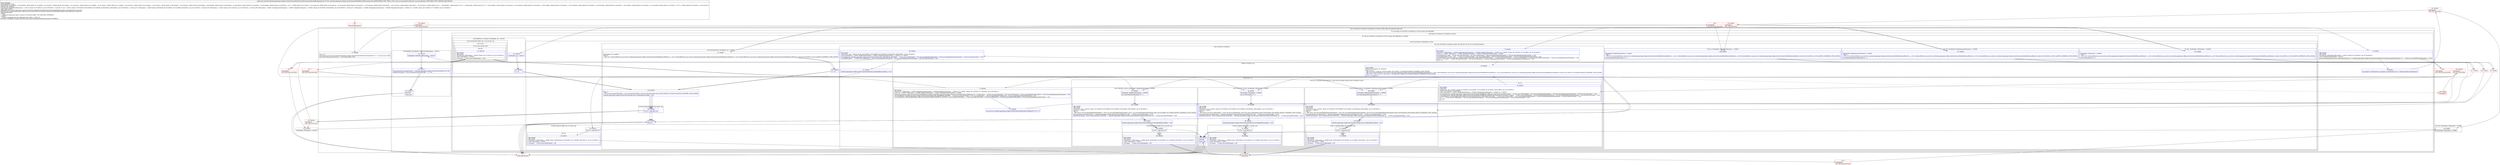 digraph "CFG forandroidx.appcompat.widget.ActivityChooserModel.PersistHistoryAsyncTask.doInBackground([Ljava\/lang\/Object;)Ljava\/lang\/Void;" {
subgraph cluster_Region_1619134520 {
label = "R(2:1|(3:3|4|(3:(4:7|(3:9|10|(1:12))|34|35)|(1:37)|20))) | DECL_VAR: java.lang.Throwable null\l";
node [shape=record,color=blue];
Node_72 [shape=record,label="{72\:\ 0x0000|int r4 = 0\ljava.util.List java.util.List\<androidx.appcompat.widget.ActivityChooserModel.HistoricalRecord\> r5 = (java.util.List) r18[0]\ljava.lang.String java.lang.String r7 = (java.lang.String) r18[1]\l}"];
subgraph cluster_TryCatchRegion_564233463 {
label = "Try: R(3:3|4|(3:(4:7|(3:9|10|(1:12))|34|35)|(1:37)|20)) catches: R(3:58|59|60)";
node [shape=record,color=blue];
subgraph cluster_Region_440408645 {
label = "R(3:3|4|(3:(4:7|(3:9|10|(1:12))|34|35)|(1:37)|20))";
node [shape=record,color=blue];
Node_73 [shape=record,label="{73\:\ 0x0014|TRY_ENTER\lTRY_LEAVE\lTryCatch #0 \{FileNotFoundException \-\> 0x0110, blocks: (B:73:0x0014), top: B:128:0x0014 \}\lCatch: FileNotFoundException \-\> 0x0110\l|java.io.FileOutputStream java.io.FileOutputStream r10 = androidx.appcompat.widget.ActivityChooserModel.this.mContext.openFileOutput(r7, 0)     \/\/ Catch: java.io.FileNotFoundException \-\> L110\l}"];
Node_74 [shape=record,label="{74\:\ 0x001c|org.xmlpull.v1.XmlSerializer org.xmlpull.v1.XmlSerializer r10 = android.util.Xml.newSerializer()\l}"];
subgraph cluster_TryCatchRegion_8668098 {
label = "Try: R(3:(4:7|(3:9|10|(1:12))|34|35)|(1:37)|20) catches: R(5:39|40|41|(1:(1:45))|43)";
node [shape=record,color=blue];
subgraph cluster_Region_82536388 {
label = "R(3:(4:7|(3:9|10|(1:12))|34|35)|(1:37)|20)";
node [shape=record,color=blue];
subgraph cluster_TryCatchRegion_965771694 {
label = "Try: R(4:7|(3:9|10|(1:12))|34|35) catches: R(1:48), R(1:50), R(1:52), R(5:54|55|41|(0)|43)";
node [shape=record,color=blue];
subgraph cluster_Region_1794317547 {
label = "R(4:7|(3:9|10|(1:12))|34|35)";
node [shape=record,color=blue];
Node_75 [shape=record,label="{75\:\ 0x0022|TRY_ENTER\lTryCatch #7 \{IOException \-\> 0x008d, IllegalArgumentException \-\> 0x00d9, IllegalStateException \-\> 0x00b3, all \-\> 0x0087, blocks: (B:75:0x0022, B:77:0x0038), top: B:130:0x0022 \}\lCatch: all \-\> 0x0087, IOException \-\> 0x008d, IllegalStateException \-\> 0x00b3, IllegalArgumentException \-\> 0x00d9\l|r10.setOutput(r10, null)     \/\/ Catch: java.lang.Throwable \-\> L87 java.io.IOException \-\> L8d java.lang.IllegalStateException \-\> Lb3 java.lang.IllegalArgumentException \-\> Ld9\lr10.startDocument(\"UTF\-8\", true)     \/\/ Catch: java.lang.Throwable \-\> L87 java.io.IOException \-\> L8d java.lang.IllegalStateException \-\> Lb3 java.lang.IllegalArgumentException \-\> Ld9\lr10.startTag(null, androidx.appcompat.widget.ActivityChooserModel.TAG_HISTORICAL_RECORDS)     \/\/ Catch: java.lang.Throwable \-\> L87 java.io.IOException \-\> L8d java.lang.IllegalStateException \-\> Lb3 java.lang.IllegalArgumentException \-\> Ld9\lint int r11 = r5.size()     \/\/ Catch: java.lang.Throwable \-\> L87 java.io.IOException \-\> L8d java.lang.IllegalStateException \-\> Lb3 java.lang.IllegalArgumentException \-\> Ld9\lint r12 = 0\l}"];
subgraph cluster_LoopRegion_1563710298 {
label = "LOOP:0: (3:9|10|(1:12))";
node [shape=record,color=blue];
Node_76 [shape=record,label="{76\:\ 0x0036|LOOP_START\lLOOP:0: B:76:0x0036\-\>B:79:0x0050\lPHI: r4 r5 r12 \l  PHI: (r4v5 int) = (r4v0 int), (r4v9 int) binds: [B:75:0x0022, B:79:0x0050] A[DONT_GENERATE, DONT_INLINE]\l  PHI: (r5v6 'historicalRecords' java.util.List\<androidx.appcompat.widget.ActivityChooserModel$HistoricalRecord\>) = (r5v1 'historicalRecords' java.util.List\<androidx.appcompat.widget.ActivityChooserModel$HistoricalRecord\>), (r5v9 'historicalRecords' java.util.List\<androidx.appcompat.widget.ActivityChooserModel$HistoricalRecord\>) binds: [B:75:0x0022, B:79:0x0050] A[DONT_GENERATE, DONT_INLINE]\l  PHI: (r12v2 'i' int) = (r12v1 'i' int), (r12v3 'i' int) binds: [B:75:0x0022, B:79:0x0050] A[DONT_GENERATE, DONT_INLINE]\l|if (r12 \< r11) goto L9\l}"];
subgraph cluster_Region_1461830293 {
label = "R(3:9|10|(1:12))";
node [shape=record,color=blue];
Node_77 [shape=record,label="{77\:\ 0x0038|TRY_LEAVE\lTryCatch #7 \{IOException \-\> 0x008d, IllegalArgumentException \-\> 0x00d9, IllegalStateException \-\> 0x00b3, all \-\> 0x0087, blocks: (B:75:0x0022, B:77:0x0038), top: B:130:0x0022 \}\lCatch: all \-\> 0x0087, IOException \-\> 0x008d, IllegalStateException \-\> 0x00b3, IllegalArgumentException \-\> 0x00d9\l|androidx.appcompat.widget.ActivityChooserModel$HistoricalRecord androidx.appcompat.widget.ActivityChooserModel.HistoricalRecord r13 = r5.remove(r4)     \/\/ Catch: java.lang.Throwable \-\> L87 java.io.IOException \-\> L8d java.lang.IllegalStateException \-\> Lb3 java.lang.IllegalArgumentException \-\> Ld9\lr10.startTag(null, androidx.appcompat.widget.ActivityChooserModel.TAG_HISTORICAL_RECORD)     \/\/ Catch: java.lang.Throwable \-\> L87 java.io.IOException \-\> L8d java.lang.IllegalStateException \-\> Lb3 java.lang.IllegalArgumentException \-\> Ld9\lr10.attribute(null, androidx.appcompat.widget.ActivityChooserModel.ATTRIBUTE_ACTIVITY, r13.activity.flattenToString())     \/\/ Catch: java.lang.Throwable \-\> L87 java.io.IOException \-\> L8d java.lang.IllegalStateException \-\> Lb3 java.lang.IllegalArgumentException \-\> Ld9\l}"];
Node_78 [shape=record,label="{78\:\ 0x004e|java.util.List\<androidx.appcompat.widget.ActivityChooserModel.HistoricalRecord\> r16 = r5\l}"];
subgraph cluster_TryCatchRegion_347810903 {
label = "Try: R(1:12) catches: R(5:13|14|15|(1:17)|20), R(5:22|23|24|(1:26)|20), R(5:27|28|29|(1:31)|20)";
node [shape=record,color=blue];
subgraph cluster_Region_478858575 {
label = "R(1:12)";
node [shape=record,color=blue];
Node_79 [shape=record,label="{79\:\ 0x0050|TRY_ENTER\lLOOP_END\lTryCatch #1 \{all \-\> 0x0102, blocks: (B:79:0x0050, B:95:0x0090, B:102:0x00b6, B:109:0x00dc, B:80:0x006e), top: B:130:0x0022 \}\lLOOP:0: B:76:0x0036\-\>B:79:0x0050\lCatch: IOException \-\> 0x0081, IllegalStateException \-\> 0x0083, IllegalArgumentException \-\> 0x0085, all \-\> 0x0102\l|r10.attribute(null, androidx.appcompat.widget.ActivityChooserModel.ATTRIBUTE_TIME, java.lang.String.valueOf(r13.time))     \/\/ Catch: java.io.IOException \-\> L81 java.lang.IllegalStateException \-\> L83 java.lang.IllegalArgumentException \-\> L85 java.lang.Throwable \-\> L102\lr10.attribute(null, androidx.appcompat.widget.ActivityChooserModel.ATTRIBUTE_WEIGHT, java.lang.String.valueOf(r13.weight))     \/\/ Catch: java.io.IOException \-\> L81 java.lang.IllegalStateException \-\> L83 java.lang.IllegalArgumentException \-\> L85 java.lang.Throwable \-\> L102\lr10.endTag(null, androidx.appcompat.widget.ActivityChooserModel.TAG_HISTORICAL_RECORD)     \/\/ Catch: java.io.IOException \-\> L81 java.lang.IllegalStateException \-\> L83 java.lang.IllegalArgumentException \-\> L85 java.lang.Throwable \-\> L102\lr12++     \/\/ Catch: java.io.IOException \-\> L81 java.lang.IllegalStateException \-\> L83 java.lang.IllegalArgumentException \-\> L85 java.lang.Throwable \-\> L102\lr5 = r16\lr4 = 0\l}"];
}
subgraph cluster_Region_1586713942 {
label = "R(5:13|14|15|(1:17)|20) | ExcHandler: IOException \-\> 0x0081\l";
node [shape=record,color=blue];
Node_85 [shape=record,label="{85\:\ 0x0081|ExcHandler: IOException \-\> 0x0081\l|java.io.IOException r0 = e\l}"];
Node_95 [shape=record,label="{95\:\ 0x0090|TRY_ENTER\lTRY_LEAVE\lTryCatch #1 \{all \-\> 0x0102, blocks: (B:79:0x0050, B:95:0x0090, B:102:0x00b6, B:109:0x00dc, B:80:0x006e), top: B:130:0x0022 \}\lCatch: all \-\> 0x0102\lPHI: r0 \l  PHI: (r0v14 'ioe' java.io.IOException) = (r0v6 'ioe' java.io.IOException), (r0v19 'ioe' java.io.IOException) binds: [B:94:0x008e, B:85:0x0081] A[DONT_GENERATE, DONT_INLINE]\l|java.lang.String java.lang.String r2 = androidx.appcompat.widget.ActivityChooserModel.LOG_TAG     \/\/ Catch: java.lang.Throwable \-\> L102\landroid.util.Log.e(r2, \"Error writing historical record file: \" + androidx.appcompat.widget.ActivityChooserModel.this.mHistoryFileName, r0)     \/\/ Catch: java.lang.Throwable \-\> L102\l}"];
Node_96 [shape=record,label="{96\:\ 0x00a9|androidx.appcompat.widget.ActivityChooserModel.this.mCanReadHistoricalData = true\l}"];
subgraph cluster_IfRegion_159783189 {
label = "IF [B:97:0x00ad] THEN: R(1:17) ELSE: null";
node [shape=record,color=blue];
Node_97 [shape=record,label="{97\:\ 0x00ad|if (r10 != null) goto L17\l}"];
subgraph cluster_Region_2069907594 {
label = "R(1:17)";
node [shape=record,color=blue];
Node_98 [shape=record,label="{98\:\ 0x00af|TRY_ENTER\lTRY_LEAVE\lTryCatch #7 \{IOException \-\> 0x00ff, blocks: (B:98:0x00af, B:105:0x00d5, B:112:0x00fb, B:83:0x007c), top: B:132:0x0022 \}\lCatch: IOException \-\> 0x00ff\l|r10.close()     \/\/ Catch: java.io.IOException \-\> Lff\l}"];
}
}
Node_116 [shape=record,label="{116\:\ 0x0101|RETURN\l|return null\l}"];
}
subgraph cluster_Region_1101860790 {
label = "R(5:22|23|24|(1:26)|20) | ExcHandler: IllegalArgumentException \-\> 0x0085\l";
node [shape=record,color=blue];
Node_89 [shape=record,label="{89\:\ 0x0085|ExcHandler: IllegalArgumentException \-\> 0x0085\l|java.lang.IllegalArgumentException r0 = e\l}"];
Node_109 [shape=record,label="{109\:\ 0x00dc|TRY_ENTER\lTRY_LEAVE\lTryCatch #1 \{all \-\> 0x0102, blocks: (B:79:0x0050, B:95:0x0090, B:102:0x00b6, B:109:0x00dc, B:80:0x006e), top: B:130:0x0022 \}\lCatch: all \-\> 0x0102\lPHI: r0 \l  PHI: (r0v12 'iae' java.lang.IllegalArgumentException) = (r0v5 'iae' java.lang.IllegalArgumentException), (r0v18 'iae' java.lang.IllegalArgumentException) binds: [B:108:0x00da, B:89:0x0085] A[DONT_GENERATE, DONT_INLINE]\l|java.lang.String java.lang.String r2 = androidx.appcompat.widget.ActivityChooserModel.LOG_TAG     \/\/ Catch: java.lang.Throwable \-\> L102\landroid.util.Log.e(r2, \"Error writing historical record file: \" + androidx.appcompat.widget.ActivityChooserModel.this.mHistoryFileName, r0)     \/\/ Catch: java.lang.Throwable \-\> L102\l}"];
Node_110 [shape=record,label="{110\:\ 0x00f5|androidx.appcompat.widget.ActivityChooserModel.this.mCanReadHistoricalData = true\l}"];
subgraph cluster_IfRegion_1642657681 {
label = "IF [B:111:0x00f9] THEN: R(1:26) ELSE: null";
node [shape=record,color=blue];
Node_111 [shape=record,label="{111\:\ 0x00f9|if (r10 != null) goto L26\l}"];
subgraph cluster_Region_1667732143 {
label = "R(1:26)";
node [shape=record,color=blue];
Node_112 [shape=record,label="{112\:\ 0x00fb|TRY_ENTER\lTRY_LEAVE\lTryCatch #7 \{IOException \-\> 0x00ff, blocks: (B:98:0x00af, B:105:0x00d5, B:112:0x00fb, B:83:0x007c), top: B:132:0x0022 \}\lCatch: IOException \-\> 0x00ff\l|r10.close()     \/\/ Catch: java.io.IOException \-\> Lff\l}"];
}
}
Node_116 [shape=record,label="{116\:\ 0x0101|RETURN\l|return null\l}"];
}
subgraph cluster_Region_947477961 {
label = "R(5:27|28|29|(1:31)|20) | ExcHandler: IllegalStateException \-\> 0x0083\l";
node [shape=record,color=blue];
Node_87 [shape=record,label="{87\:\ 0x0083|ExcHandler: IllegalStateException \-\> 0x0083\l|java.lang.IllegalStateException r0 = e\l}"];
Node_102 [shape=record,label="{102\:\ 0x00b6|TRY_ENTER\lTRY_LEAVE\lTryCatch #1 \{all \-\> 0x0102, blocks: (B:79:0x0050, B:95:0x0090, B:102:0x00b6, B:109:0x00dc, B:80:0x006e), top: B:130:0x0022 \}\lCatch: all \-\> 0x0102\lPHI: r0 \l  PHI: (r0v10 'ise' java.lang.IllegalStateException) = (r0v4 'ise' java.lang.IllegalStateException), (r0v17 'ise' java.lang.IllegalStateException) binds: [B:101:0x00b4, B:87:0x0083] A[DONT_GENERATE, DONT_INLINE]\l|java.lang.String java.lang.String r2 = androidx.appcompat.widget.ActivityChooserModel.LOG_TAG     \/\/ Catch: java.lang.Throwable \-\> L102\landroid.util.Log.e(r2, \"Error writing historical record file: \" + androidx.appcompat.widget.ActivityChooserModel.this.mHistoryFileName, r0)     \/\/ Catch: java.lang.Throwable \-\> L102\l}"];
Node_103 [shape=record,label="{103\:\ 0x00cf|androidx.appcompat.widget.ActivityChooserModel.this.mCanReadHistoricalData = true\l}"];
subgraph cluster_IfRegion_1511027047 {
label = "IF [B:104:0x00d3] THEN: R(1:31) ELSE: null";
node [shape=record,color=blue];
Node_104 [shape=record,label="{104\:\ 0x00d3|if (r10 != null) goto L31\l}"];
subgraph cluster_Region_600659639 {
label = "R(1:31)";
node [shape=record,color=blue];
Node_105 [shape=record,label="{105\:\ 0x00d5|TRY_ENTER\lTRY_LEAVE\lTryCatch #7 \{IOException \-\> 0x00ff, blocks: (B:98:0x00af, B:105:0x00d5, B:112:0x00fb, B:83:0x007c), top: B:132:0x0022 \}\lCatch: IOException \-\> 0x00ff\l|r10.close()     \/\/ Catch: java.io.IOException \-\> Lff\l}"];
}
}
Node_116 [shape=record,label="{116\:\ 0x0101|RETURN\l|return null\l}"];
}
}
}
}
Node_80 [shape=record,label="{80\:\ 0x006e|TRY_LEAVE\lTryCatch #1 \{all \-\> 0x0102, blocks: (B:79:0x0050, B:95:0x0090, B:102:0x00b6, B:109:0x00dc, B:80:0x006e), top: B:130:0x0022 \}\lCatch: IOException \-\> 0x0081, IllegalStateException \-\> 0x0083, IllegalArgumentException \-\> 0x0085, all \-\> 0x0102\l|r10.endTag(null, androidx.appcompat.widget.ActivityChooserModel.TAG_HISTORICAL_RECORDS)     \/\/ Catch: java.io.IOException \-\> L81 java.lang.IllegalStateException \-\> L83 java.lang.IllegalArgumentException \-\> L85 java.lang.Throwable \-\> L102\lr10.endDocument()     \/\/ Catch: java.io.IOException \-\> L81 java.lang.IllegalStateException \-\> L83 java.lang.IllegalArgumentException \-\> L85 java.lang.Throwable \-\> L102\l}"];
Node_81 [shape=record,label="{81\:\ 0x0076|androidx.appcompat.widget.ActivityChooserModel.this.mCanReadHistoricalData = true\l}"];
}
subgraph cluster_Region_914614097 {
label = "R(1:48) | ExcHandler: IOException \-\> 0x008d\l";
node [shape=record,color=blue];
Node_93 [shape=record,label="{93\:\ 0x008d|ExcHandler: IOException \-\> 0x008d\lPHI: r5 \l  PHI: (r5v5 'historicalRecords' java.util.List\<androidx.appcompat.widget.ActivityChooserModel$HistoricalRecord\>) = (r5v1 'historicalRecords' java.util.List\<androidx.appcompat.widget.ActivityChooserModel$HistoricalRecord\>), (r5v6 'historicalRecords' java.util.List\<androidx.appcompat.widget.ActivityChooserModel$HistoricalRecord\>) binds: [B:130:0x0022, B:138:?] A[DONT_GENERATE, DONT_INLINE]\l|java.io.IOException r0 = e\l}"];
}
subgraph cluster_Region_1762222850 {
label = "R(1:50) | ExcHandler: IllegalArgumentException \-\> 0x00d9\l";
node [shape=record,color=blue];
Node_107 [shape=record,label="{107\:\ 0x00d9|ExcHandler: IllegalArgumentException \-\> 0x00d9\lPHI: r5 \l  PHI: (r5v4 'historicalRecords' java.util.List\<androidx.appcompat.widget.ActivityChooserModel$HistoricalRecord\>) = (r5v1 'historicalRecords' java.util.List\<androidx.appcompat.widget.ActivityChooserModel$HistoricalRecord\>), (r5v6 'historicalRecords' java.util.List\<androidx.appcompat.widget.ActivityChooserModel$HistoricalRecord\>) binds: [B:130:0x0022, B:138:?] A[DONT_GENERATE, DONT_INLINE]\l|java.lang.IllegalArgumentException r0 = e\l}"];
}
subgraph cluster_Region_1420366460 {
label = "R(1:52) | ExcHandler: IllegalStateException \-\> 0x00b3\l";
node [shape=record,color=blue];
Node_100 [shape=record,label="{100\:\ 0x00b3|ExcHandler: IllegalStateException \-\> 0x00b3\lPHI: r5 \l  PHI: (r5v3 'historicalRecords' java.util.List\<androidx.appcompat.widget.ActivityChooserModel$HistoricalRecord\>) = (r5v1 'historicalRecords' java.util.List\<androidx.appcompat.widget.ActivityChooserModel$HistoricalRecord\>), (r5v6 'historicalRecords' java.util.List\<androidx.appcompat.widget.ActivityChooserModel$HistoricalRecord\>) binds: [B:130:0x0022, B:138:?] A[DONT_GENERATE, DONT_INLINE]\l|java.lang.IllegalStateException r0 = e\l}"];
}
subgraph cluster_Region_2101101478 {
label = "R(5:54|55|41|(0)|43) | ExcHandler: all \-\> 0x0087\l";
node [shape=record,color=blue];
Node_91 [shape=record,label="{91\:\ 0x0087|ExcHandler: all \-\> 0x0087\lPHI: r5 \l  PHI: (r5v2 'historicalRecords' java.util.List\<androidx.appcompat.widget.ActivityChooserModel$HistoricalRecord\>) = (r5v1 'historicalRecords' java.util.List\<androidx.appcompat.widget.ActivityChooserModel$HistoricalRecord\>), (r5v6 'historicalRecords' java.util.List\<androidx.appcompat.widget.ActivityChooserModel$HistoricalRecord\>) binds: [B:130:0x0022, B:138:?] A[DONT_GENERATE, DONT_INLINE]\l}"];
Node_92 [shape=record,label="{92\:\ 0x0088|r2 = r0\l}"];
Node_119 [shape=record,label="{119\:\ 0x0104|PHI: r2 \l  PHI: (r2v3 java.lang.Throwable) = (r2v2 java.lang.Throwable), (r2v4 java.lang.Throwable) binds: [B:92:0x0088, B:118:0x0103] A[DONT_GENERATE, DONT_INLINE]\l|androidx.appcompat.widget.ActivityChooserModel.this.mCanReadHistoricalData = true\l}"];
subgraph cluster_IfRegion_88045856 {
label = "IF [B:120:0x0108] THEN: R(0) ELSE: null";
node [shape=record,color=blue];
Node_120 [shape=record,label="{120\:\ 0x0108|if (r10 != null) goto L44\l}"];
subgraph cluster_Region_431834410 {
label = "R(0)";
node [shape=record,color=blue];
}
}
Node_124 [shape=record,label="{124\:\ 0x010f|throw r2\l}"];
}
}
subgraph cluster_IfRegion_1511158210 {
label = "IF [B:82:0x007a] THEN: R(1:37) ELSE: null";
node [shape=record,color=blue];
Node_82 [shape=record,label="{82\:\ 0x007a|if (r10 != null) goto L37\l}"];
subgraph cluster_Region_64006318 {
label = "R(1:37)";
node [shape=record,color=blue];
Node_83 [shape=record,label="{83\:\ 0x007c|TRY_ENTER\lTRY_LEAVE\lTryCatch #7 \{IOException \-\> 0x00ff, blocks: (B:98:0x00af, B:105:0x00d5, B:112:0x00fb, B:83:0x007c), top: B:132:0x0022 \}\lCatch: IOException \-\> 0x00ff\l|r10.close()     \/\/ Catch: java.io.IOException \-\> Lff\l}"];
}
}
Node_116 [shape=record,label="{116\:\ 0x0101|RETURN\l|return null\l}"];
}
subgraph cluster_Region_2066682231 {
label = "R(5:39|40|41|(1:(1:45))|43) | ExcHandler: all \-\> 0x0102\l";
node [shape=record,color=blue];
Node_117 [shape=record,label="{117\:\ 0x0102|ExcHandler: all \-\> 0x0102\l}"];
Node_118 [shape=record,label="{118\:\ 0x0103|r2 = r0\l}"];
Node_119 [shape=record,label="{119\:\ 0x0104|PHI: r2 \l  PHI: (r2v3 java.lang.Throwable) = (r2v2 java.lang.Throwable), (r2v4 java.lang.Throwable) binds: [B:92:0x0088, B:118:0x0103] A[DONT_GENERATE, DONT_INLINE]\l|androidx.appcompat.widget.ActivityChooserModel.this.mCanReadHistoricalData = true\l}"];
subgraph cluster_IfRegion_1256275597 {
label = "IF [B:120:0x0108] THEN: R(1:(1:45)) ELSE: null";
node [shape=record,color=blue];
Node_120 [shape=record,label="{120\:\ 0x0108|if (r10 != null) goto L44\l}"];
subgraph cluster_Region_816680995 {
label = "R(1:(1:45))";
node [shape=record,color=blue];
subgraph cluster_TryCatchRegion_304014407 {
label = "Try: R(1:45) catches: R(0)";
node [shape=record,color=blue];
subgraph cluster_Region_879343752 {
label = "R(1:45)";
node [shape=record,color=blue];
Node_121 [shape=record,label="{121\:\ 0x010a|TRY_ENTER\lTRY_LEAVE\lTryCatch #9 \{IOException \-\> 0x010e, blocks: (B:121:0x010a), top: B:134:0x010a \}\lCatch: IOException \-\> 0x010e\l|r10.close()     \/\/ Catch: java.io.IOException \-\> L10e\l}"];
}
subgraph cluster_Region_246951562 {
label = "R(0) | ExcHandler: IOException \-\> 0x010e\l";
node [shape=record,color=blue];
}
}
}
}
Node_124 [shape=record,label="{124\:\ 0x010f|throw r2\l}"];
}
}
}
subgraph cluster_Region_1357532407 {
label = "R(3:58|59|60) | ExcHandler: FileNotFoundException \-\> 0x0110\l";
node [shape=record,color=blue];
Node_125 [shape=record,label="{125\:\ 0x0110|ExcHandler: FileNotFoundException \-\> 0x0110\l}"];
Node_126 [shape=record,label="{126\:\ 0x0111|java.lang.String java.lang.String r2 = androidx.appcompat.widget.ActivityChooserModel.LOG_TAG\landroid.util.Log.e(r2, \"Error writing historical record file: \" + r7, r0)\l}"];
Node_127 [shape=record,label="{127\:\ 0x0127|RETURN\l|return null\l}"];
}
}
}
subgraph cluster_Region_1357532407 {
label = "R(3:58|59|60) | ExcHandler: FileNotFoundException \-\> 0x0110\l";
node [shape=record,color=blue];
Node_125 [shape=record,label="{125\:\ 0x0110|ExcHandler: FileNotFoundException \-\> 0x0110\l}"];
Node_126 [shape=record,label="{126\:\ 0x0111|java.lang.String java.lang.String r2 = androidx.appcompat.widget.ActivityChooserModel.LOG_TAG\landroid.util.Log.e(r2, \"Error writing historical record file: \" + r7, r0)\l}"];
Node_127 [shape=record,label="{127\:\ 0x0127|RETURN\l|return null\l}"];
}
subgraph cluster_Region_1762222850 {
label = "R(1:50) | ExcHandler: IllegalArgumentException \-\> 0x00d9\l";
node [shape=record,color=blue];
Node_107 [shape=record,label="{107\:\ 0x00d9|ExcHandler: IllegalArgumentException \-\> 0x00d9\lPHI: r5 \l  PHI: (r5v4 'historicalRecords' java.util.List\<androidx.appcompat.widget.ActivityChooserModel$HistoricalRecord\>) = (r5v1 'historicalRecords' java.util.List\<androidx.appcompat.widget.ActivityChooserModel$HistoricalRecord\>), (r5v6 'historicalRecords' java.util.List\<androidx.appcompat.widget.ActivityChooserModel$HistoricalRecord\>) binds: [B:130:0x0022, B:138:?] A[DONT_GENERATE, DONT_INLINE]\l|java.lang.IllegalArgumentException r0 = e\l}"];
}
subgraph cluster_Region_1420366460 {
label = "R(1:52) | ExcHandler: IllegalStateException \-\> 0x00b3\l";
node [shape=record,color=blue];
Node_100 [shape=record,label="{100\:\ 0x00b3|ExcHandler: IllegalStateException \-\> 0x00b3\lPHI: r5 \l  PHI: (r5v3 'historicalRecords' java.util.List\<androidx.appcompat.widget.ActivityChooserModel$HistoricalRecord\>) = (r5v1 'historicalRecords' java.util.List\<androidx.appcompat.widget.ActivityChooserModel$HistoricalRecord\>), (r5v6 'historicalRecords' java.util.List\<androidx.appcompat.widget.ActivityChooserModel$HistoricalRecord\>) binds: [B:130:0x0022, B:138:?] A[DONT_GENERATE, DONT_INLINE]\l|java.lang.IllegalStateException r0 = e\l}"];
}
subgraph cluster_Region_914614097 {
label = "R(1:48) | ExcHandler: IOException \-\> 0x008d\l";
node [shape=record,color=blue];
Node_93 [shape=record,label="{93\:\ 0x008d|ExcHandler: IOException \-\> 0x008d\lPHI: r5 \l  PHI: (r5v5 'historicalRecords' java.util.List\<androidx.appcompat.widget.ActivityChooserModel$HistoricalRecord\>) = (r5v1 'historicalRecords' java.util.List\<androidx.appcompat.widget.ActivityChooserModel$HistoricalRecord\>), (r5v6 'historicalRecords' java.util.List\<androidx.appcompat.widget.ActivityChooserModel$HistoricalRecord\>) binds: [B:130:0x0022, B:138:?] A[DONT_GENERATE, DONT_INLINE]\l|java.io.IOException r0 = e\l}"];
}
subgraph cluster_Region_2101101478 {
label = "R(5:54|55|41|(0)|43) | ExcHandler: all \-\> 0x0087\l";
node [shape=record,color=blue];
Node_91 [shape=record,label="{91\:\ 0x0087|ExcHandler: all \-\> 0x0087\lPHI: r5 \l  PHI: (r5v2 'historicalRecords' java.util.List\<androidx.appcompat.widget.ActivityChooserModel$HistoricalRecord\>) = (r5v1 'historicalRecords' java.util.List\<androidx.appcompat.widget.ActivityChooserModel$HistoricalRecord\>), (r5v6 'historicalRecords' java.util.List\<androidx.appcompat.widget.ActivityChooserModel$HistoricalRecord\>) binds: [B:130:0x0022, B:138:?] A[DONT_GENERATE, DONT_INLINE]\l}"];
Node_92 [shape=record,label="{92\:\ 0x0088|r2 = r0\l}"];
Node_119 [shape=record,label="{119\:\ 0x0104|PHI: r2 \l  PHI: (r2v3 java.lang.Throwable) = (r2v2 java.lang.Throwable), (r2v4 java.lang.Throwable) binds: [B:92:0x0088, B:118:0x0103] A[DONT_GENERATE, DONT_INLINE]\l|androidx.appcompat.widget.ActivityChooserModel.this.mCanReadHistoricalData = true\l}"];
subgraph cluster_IfRegion_88045856 {
label = "IF [B:120:0x0108] THEN: R(0) ELSE: null";
node [shape=record,color=blue];
Node_120 [shape=record,label="{120\:\ 0x0108|if (r10 != null) goto L44\l}"];
subgraph cluster_Region_431834410 {
label = "R(0)";
node [shape=record,color=blue];
}
}
Node_124 [shape=record,label="{124\:\ 0x010f|throw r2\l}"];
}
subgraph cluster_Region_1101860790 {
label = "R(5:22|23|24|(1:26)|20) | ExcHandler: IllegalArgumentException \-\> 0x0085\l";
node [shape=record,color=blue];
Node_89 [shape=record,label="{89\:\ 0x0085|ExcHandler: IllegalArgumentException \-\> 0x0085\l|java.lang.IllegalArgumentException r0 = e\l}"];
Node_109 [shape=record,label="{109\:\ 0x00dc|TRY_ENTER\lTRY_LEAVE\lTryCatch #1 \{all \-\> 0x0102, blocks: (B:79:0x0050, B:95:0x0090, B:102:0x00b6, B:109:0x00dc, B:80:0x006e), top: B:130:0x0022 \}\lCatch: all \-\> 0x0102\lPHI: r0 \l  PHI: (r0v12 'iae' java.lang.IllegalArgumentException) = (r0v5 'iae' java.lang.IllegalArgumentException), (r0v18 'iae' java.lang.IllegalArgumentException) binds: [B:108:0x00da, B:89:0x0085] A[DONT_GENERATE, DONT_INLINE]\l|java.lang.String java.lang.String r2 = androidx.appcompat.widget.ActivityChooserModel.LOG_TAG     \/\/ Catch: java.lang.Throwable \-\> L102\landroid.util.Log.e(r2, \"Error writing historical record file: \" + androidx.appcompat.widget.ActivityChooserModel.this.mHistoryFileName, r0)     \/\/ Catch: java.lang.Throwable \-\> L102\l}"];
Node_110 [shape=record,label="{110\:\ 0x00f5|androidx.appcompat.widget.ActivityChooserModel.this.mCanReadHistoricalData = true\l}"];
subgraph cluster_IfRegion_1642657681 {
label = "IF [B:111:0x00f9] THEN: R(1:26) ELSE: null";
node [shape=record,color=blue];
Node_111 [shape=record,label="{111\:\ 0x00f9|if (r10 != null) goto L26\l}"];
subgraph cluster_Region_1667732143 {
label = "R(1:26)";
node [shape=record,color=blue];
Node_112 [shape=record,label="{112\:\ 0x00fb|TRY_ENTER\lTRY_LEAVE\lTryCatch #7 \{IOException \-\> 0x00ff, blocks: (B:98:0x00af, B:105:0x00d5, B:112:0x00fb, B:83:0x007c), top: B:132:0x0022 \}\lCatch: IOException \-\> 0x00ff\l|r10.close()     \/\/ Catch: java.io.IOException \-\> Lff\l}"];
}
}
Node_116 [shape=record,label="{116\:\ 0x0101|RETURN\l|return null\l}"];
}
subgraph cluster_Region_947477961 {
label = "R(5:27|28|29|(1:31)|20) | ExcHandler: IllegalStateException \-\> 0x0083\l";
node [shape=record,color=blue];
Node_87 [shape=record,label="{87\:\ 0x0083|ExcHandler: IllegalStateException \-\> 0x0083\l|java.lang.IllegalStateException r0 = e\l}"];
Node_102 [shape=record,label="{102\:\ 0x00b6|TRY_ENTER\lTRY_LEAVE\lTryCatch #1 \{all \-\> 0x0102, blocks: (B:79:0x0050, B:95:0x0090, B:102:0x00b6, B:109:0x00dc, B:80:0x006e), top: B:130:0x0022 \}\lCatch: all \-\> 0x0102\lPHI: r0 \l  PHI: (r0v10 'ise' java.lang.IllegalStateException) = (r0v4 'ise' java.lang.IllegalStateException), (r0v17 'ise' java.lang.IllegalStateException) binds: [B:101:0x00b4, B:87:0x0083] A[DONT_GENERATE, DONT_INLINE]\l|java.lang.String java.lang.String r2 = androidx.appcompat.widget.ActivityChooserModel.LOG_TAG     \/\/ Catch: java.lang.Throwable \-\> L102\landroid.util.Log.e(r2, \"Error writing historical record file: \" + androidx.appcompat.widget.ActivityChooserModel.this.mHistoryFileName, r0)     \/\/ Catch: java.lang.Throwable \-\> L102\l}"];
Node_103 [shape=record,label="{103\:\ 0x00cf|androidx.appcompat.widget.ActivityChooserModel.this.mCanReadHistoricalData = true\l}"];
subgraph cluster_IfRegion_1511027047 {
label = "IF [B:104:0x00d3] THEN: R(1:31) ELSE: null";
node [shape=record,color=blue];
Node_104 [shape=record,label="{104\:\ 0x00d3|if (r10 != null) goto L31\l}"];
subgraph cluster_Region_600659639 {
label = "R(1:31)";
node [shape=record,color=blue];
Node_105 [shape=record,label="{105\:\ 0x00d5|TRY_ENTER\lTRY_LEAVE\lTryCatch #7 \{IOException \-\> 0x00ff, blocks: (B:98:0x00af, B:105:0x00d5, B:112:0x00fb, B:83:0x007c), top: B:132:0x0022 \}\lCatch: IOException \-\> 0x00ff\l|r10.close()     \/\/ Catch: java.io.IOException \-\> Lff\l}"];
}
}
Node_116 [shape=record,label="{116\:\ 0x0101|RETURN\l|return null\l}"];
}
subgraph cluster_Region_1586713942 {
label = "R(5:13|14|15|(1:17)|20) | ExcHandler: IOException \-\> 0x0081\l";
node [shape=record,color=blue];
Node_85 [shape=record,label="{85\:\ 0x0081|ExcHandler: IOException \-\> 0x0081\l|java.io.IOException r0 = e\l}"];
Node_95 [shape=record,label="{95\:\ 0x0090|TRY_ENTER\lTRY_LEAVE\lTryCatch #1 \{all \-\> 0x0102, blocks: (B:79:0x0050, B:95:0x0090, B:102:0x00b6, B:109:0x00dc, B:80:0x006e), top: B:130:0x0022 \}\lCatch: all \-\> 0x0102\lPHI: r0 \l  PHI: (r0v14 'ioe' java.io.IOException) = (r0v6 'ioe' java.io.IOException), (r0v19 'ioe' java.io.IOException) binds: [B:94:0x008e, B:85:0x0081] A[DONT_GENERATE, DONT_INLINE]\l|java.lang.String java.lang.String r2 = androidx.appcompat.widget.ActivityChooserModel.LOG_TAG     \/\/ Catch: java.lang.Throwable \-\> L102\landroid.util.Log.e(r2, \"Error writing historical record file: \" + androidx.appcompat.widget.ActivityChooserModel.this.mHistoryFileName, r0)     \/\/ Catch: java.lang.Throwable \-\> L102\l}"];
Node_96 [shape=record,label="{96\:\ 0x00a9|androidx.appcompat.widget.ActivityChooserModel.this.mCanReadHistoricalData = true\l}"];
subgraph cluster_IfRegion_159783189 {
label = "IF [B:97:0x00ad] THEN: R(1:17) ELSE: null";
node [shape=record,color=blue];
Node_97 [shape=record,label="{97\:\ 0x00ad|if (r10 != null) goto L17\l}"];
subgraph cluster_Region_2069907594 {
label = "R(1:17)";
node [shape=record,color=blue];
Node_98 [shape=record,label="{98\:\ 0x00af|TRY_ENTER\lTRY_LEAVE\lTryCatch #7 \{IOException \-\> 0x00ff, blocks: (B:98:0x00af, B:105:0x00d5, B:112:0x00fb, B:83:0x007c), top: B:132:0x0022 \}\lCatch: IOException \-\> 0x00ff\l|r10.close()     \/\/ Catch: java.io.IOException \-\> Lff\l}"];
}
}
Node_116 [shape=record,label="{116\:\ 0x0101|RETURN\l|return null\l}"];
}
subgraph cluster_Region_2066682231 {
label = "R(5:39|40|41|(1:(1:45))|43) | ExcHandler: all \-\> 0x0102\l";
node [shape=record,color=blue];
Node_117 [shape=record,label="{117\:\ 0x0102|ExcHandler: all \-\> 0x0102\l}"];
Node_118 [shape=record,label="{118\:\ 0x0103|r2 = r0\l}"];
Node_119 [shape=record,label="{119\:\ 0x0104|PHI: r2 \l  PHI: (r2v3 java.lang.Throwable) = (r2v2 java.lang.Throwable), (r2v4 java.lang.Throwable) binds: [B:92:0x0088, B:118:0x0103] A[DONT_GENERATE, DONT_INLINE]\l|androidx.appcompat.widget.ActivityChooserModel.this.mCanReadHistoricalData = true\l}"];
subgraph cluster_IfRegion_1256275597 {
label = "IF [B:120:0x0108] THEN: R(1:(1:45)) ELSE: null";
node [shape=record,color=blue];
Node_120 [shape=record,label="{120\:\ 0x0108|if (r10 != null) goto L44\l}"];
subgraph cluster_Region_816680995 {
label = "R(1:(1:45))";
node [shape=record,color=blue];
subgraph cluster_TryCatchRegion_304014407 {
label = "Try: R(1:45) catches: R(0)";
node [shape=record,color=blue];
subgraph cluster_Region_879343752 {
label = "R(1:45)";
node [shape=record,color=blue];
Node_121 [shape=record,label="{121\:\ 0x010a|TRY_ENTER\lTRY_LEAVE\lTryCatch #9 \{IOException \-\> 0x010e, blocks: (B:121:0x010a), top: B:134:0x010a \}\lCatch: IOException \-\> 0x010e\l|r10.close()     \/\/ Catch: java.io.IOException \-\> L10e\l}"];
}
subgraph cluster_Region_246951562 {
label = "R(0) | ExcHandler: IOException \-\> 0x010e\l";
node [shape=record,color=blue];
}
}
}
}
Node_124 [shape=record,label="{124\:\ 0x010f|throw r2\l}"];
}
subgraph cluster_Region_2111815266 {
label = "R(1:56) | ExcHandler: IOException \-\> 0x00ff\l";
node [shape=record,color=blue];
Node_114 [shape=record,label="{114\:\ 0x00ff|ExcHandler: IOException \-\> 0x00ff\l}"];
}
subgraph cluster_Region_246951562 {
label = "R(0) | ExcHandler: IOException \-\> 0x010e\l";
node [shape=record,color=blue];
}
Node_70 [shape=record,color=red,label="{70\:\ ?|MTH_ENTER_BLOCK\l}"];
Node_128 [shape=record,color=red,label="{128\:\ 0x0014|SYNTHETIC\lEXC_TOP_SPLITTER\l}"];
Node_132 [shape=record,color=red,label="{132\:\ 0x0022|SYNTHETIC\lEXC_TOP_SPLITTER\l}"];
Node_130 [shape=record,color=red,label="{130\:\ 0x0022|SYNTHETIC\lEXC_TOP_SPLITTER\l}"];
Node_136 [shape=record,color=red,label="{136\:\ 0x0050|SYNTHETIC\lEXC_TOP_SPLITTER\l}"];
Node_131 [shape=record,color=red,label="{131\:\ 0x0101|SYNTHETIC\l}"];
Node_133 [shape=record,color=red,label="{133\:\ ?|SYNTHETIC\lEXC_BOTTOM_SPLITTER\l}"];
Node_71 [shape=record,color=red,label="{71\:\ ?|MTH_EXIT_BLOCK\l}"];
Node_138 [shape=record,color=red,label="{138\:\ ?|SYNTHETIC\lEXC_BOTTOM_SPLITTER\l}"];
Node_139 [shape=record,color=red,label="{139\:\ 0x006e|SYNTHETIC\l}"];
Node_137 [shape=record,color=red,label="{137\:\ ?|SYNTHETIC\lEXC_BOTTOM_SPLITTER\l}"];
Node_134 [shape=record,color=red,label="{134\:\ 0x010a|SYNTHETIC\lEXC_TOP_SPLITTER\l}"];
Node_135 [shape=record,color=red,label="{135\:\ ?|SYNTHETIC\lEXC_BOTTOM_SPLITTER\l}"];
Node_123 [shape=record,color=red,label="{123\:\ 0x010e|ExcHandler: IOException \-\> 0x010e\l}"];
Node_94 [shape=record,color=red,label="{94\:\ 0x008e}"];
Node_108 [shape=record,color=red,label="{108\:\ 0x00da}"];
Node_101 [shape=record,color=red,label="{101\:\ 0x00b4}"];
Node_129 [shape=record,color=red,label="{129\:\ ?|SYNTHETIC\lEXC_BOTTOM_SPLITTER\l}"];
MethodNode[shape=record,label="{public java.lang.Void androidx.appcompat.widget.ActivityChooserModel.PersistHistoryAsyncTask.doInBackground((r17v0 'this' androidx.appcompat.widget.ActivityChooserModel$PersistHistoryAsyncTask A[IMMUTABLE_TYPE, THIS]), (r18v0 'args' java.lang.Object[] A[D('args' java.lang.Object[]), IMMUTABLE_TYPE, METHOD_ARGUMENT]))  | DONT_RENAME\lINCONSISTENT_CODE\lBACK_EDGE: B:79:0x0050 \-\> B:76:0x0036, CROSS_EDGE: B:114:0x00ff \-\> B:116:0x0101, CROSS_EDGE: B:97:0x00ad \-\> B:116:0x0101, CROSS_EDGE: B:112:0x00fb \-\> B:131:0x0101, CROSS_EDGE: B:111:0x00f9 \-\> B:116:0x0101, CROSS_EDGE: B:105:0x00d5 \-\> B:131:0x0101, CROSS_EDGE: B:104:0x00d3 \-\> B:116:0x0101, CROSS_EDGE: B:94:0x008e \-\> B:95:0x0090, CROSS_EDGE: B:108:0x00da \-\> B:109:0x00dc, CROSS_EDGE: B:101:0x00b4 \-\> B:102:0x00b6, CROSS_EDGE: B:124:0x010f \-\> B:71:?, CROSS_EDGE: B:121:0x010a \-\> B:124:0x010f, CROSS_EDGE: B:123:0x010e \-\> B:124:0x010f, CROSS_EDGE: B:134:0x010a \-\> B:123:0x010e, CROSS_EDGE: B:83:0x007c \-\> B:131:0x0101, CROSS_EDGE: B:82:0x007a \-\> B:116:0x0101, CROSS_EDGE: B:137:? \-\> B:85:0x0081, CROSS_EDGE: B:137:? \-\> B:89:0x0085, CROSS_EDGE: B:137:? \-\> B:87:0x0083, CROSS_EDGE: B:118:0x0103 \-\> B:119:0x0104, CROSS_EDGE: B:130:0x0022 \-\> B:93:0x008d, CROSS_EDGE: B:130:0x0022 \-\> B:107:0x00d9, CROSS_EDGE: B:130:0x0022 \-\> B:100:0x00b3, CROSS_EDGE: B:130:0x0022 \-\> B:91:0x0087, CROSS_EDGE: B:132:0x0022 \-\> B:114:0x00ff, CROSS_EDGE: B:127:0x0127 \-\> B:71:?, CROSS_EDGE: B:128:0x0014 \-\> B:125:0x0110\lINLINE_NOT_NEEDED\lTryCatch #0 \{FileNotFoundException \-\> 0x0110, blocks: (B:73:0x0014), top: B:128:0x0014 \}, TryCatch #1 \{all \-\> 0x0102, blocks: (B:79:0x0050, B:95:0x0090, B:102:0x00b6, B:109:0x00dc, B:80:0x006e), top: B:130:0x0022 \}, TryCatch #7 \{IOException \-\> 0x00ff, blocks: (B:98:0x00af, B:105:0x00d5, B:112:0x00fb, B:83:0x007c), top: B:132:0x0022 \}, TryCatch #9 \{IOException \-\> 0x010e, blocks: (B:121:0x010a), top: B:134:0x010a \}, TryCatch #9 \{IOException \-\> 0x0081, IllegalArgumentException \-\> 0x0085, IllegalStateException \-\> 0x0083, blocks: (B:79:0x0050, B:80:0x006e), top: B:136:0x0050 \}, TryCatch #7 \{IOException \-\> 0x008d, IllegalArgumentException \-\> 0x00d9, IllegalStateException \-\> 0x00b3, all \-\> 0x0087, blocks: (B:75:0x0022, B:77:0x0038), top: B:130:0x0022 \}\lTYPE_VARS: EMPTY\lREPLACED_BY: androidx.appcompat.widget.ActivityChooserModel.PersistHistoryAsyncTask.doInBackground(java.lang.Object[]):java.lang.Void\lBRIDGED_BY: androidx.appcompat.widget.ActivityChooserModel.PersistHistoryAsyncTask.doInBackground(java.lang.Object[]):java.lang.Void\lJadxCommentsAttr\{\l WARN: \l \-\> Removed duplicated region for block: B:134:0x010a A[EXC_TOP_SPLITTER, SYNTHETIC]\l DEBUG: \l \-\> Don't trust debug lines info. Repeating lines: [1092=5, 1094=5]\}\lMETHOD_OVERRIDE: [ClspMth\{android.os.AsyncTask.doInBackground(Params[]):Result VARARG\}]\l}"];
MethodNode -> Node_70;Node_72 -> Node_128;
Node_73 -> Node_74;
Node_73 -> Node_129;
Node_74 -> Node_132;
Node_75 -> Node_76;
Node_76 -> Node_77;
Node_76 -> Node_139[style=dashed];
Node_77 -> Node_78;
Node_77 -> Node_138;
Node_78 -> Node_136;
Node_79 -> Node_76;
Node_85 -> Node_95;
Node_95 -> Node_96;
Node_96 -> Node_97;
Node_97 -> Node_98;
Node_97 -> Node_116[style=dashed];
Node_98 -> Node_131;
Node_116 -> Node_71;
Node_89 -> Node_109;
Node_109 -> Node_110;
Node_110 -> Node_111;
Node_111 -> Node_112;
Node_111 -> Node_116[style=dashed];
Node_112 -> Node_131;
Node_116 -> Node_71;
Node_87 -> Node_102;
Node_102 -> Node_103;
Node_103 -> Node_104;
Node_104 -> Node_105;
Node_104 -> Node_116[style=dashed];
Node_105 -> Node_131;
Node_116 -> Node_71;
Node_80 -> Node_81;
Node_80 -> Node_137;
Node_81 -> Node_82;
Node_93 -> Node_94;
Node_107 -> Node_108;
Node_100 -> Node_101;
Node_91 -> Node_92;
Node_92 -> Node_119;
Node_119 -> Node_120;
Node_120 -> Node_124[style=dashed];
Node_120 -> Node_134;
Node_124 -> Node_71;
Node_82 -> Node_83;
Node_82 -> Node_116[style=dashed];
Node_83 -> Node_131;
Node_116 -> Node_71;
Node_117 -> Node_118;
Node_118 -> Node_119;
Node_119 -> Node_120;
Node_120 -> Node_124[style=dashed];
Node_120 -> Node_134;
Node_121 -> Node_124;
Node_121 -> Node_135;
Node_124 -> Node_71;
Node_125 -> Node_126;
Node_126 -> Node_127;
Node_127 -> Node_71;
Node_125 -> Node_126;
Node_126 -> Node_127;
Node_127 -> Node_71;
Node_107 -> Node_108;
Node_100 -> Node_101;
Node_93 -> Node_94;
Node_91 -> Node_92;
Node_92 -> Node_119;
Node_119 -> Node_120;
Node_120 -> Node_124[style=dashed];
Node_120 -> Node_134;
Node_124 -> Node_71;
Node_89 -> Node_109;
Node_109 -> Node_110;
Node_110 -> Node_111;
Node_111 -> Node_112;
Node_111 -> Node_116[style=dashed];
Node_112 -> Node_131;
Node_116 -> Node_71;
Node_87 -> Node_102;
Node_102 -> Node_103;
Node_103 -> Node_104;
Node_104 -> Node_105;
Node_104 -> Node_116[style=dashed];
Node_105 -> Node_131;
Node_116 -> Node_71;
Node_85 -> Node_95;
Node_95 -> Node_96;
Node_96 -> Node_97;
Node_97 -> Node_98;
Node_97 -> Node_116[style=dashed];
Node_98 -> Node_131;
Node_116 -> Node_71;
Node_117 -> Node_118;
Node_118 -> Node_119;
Node_119 -> Node_120;
Node_120 -> Node_124[style=dashed];
Node_120 -> Node_134;
Node_121 -> Node_124;
Node_121 -> Node_135;
Node_124 -> Node_71;
Node_114 -> Node_116;
Node_70 -> Node_72;
Node_128 -> Node_73;
Node_128 -> Node_125;
Node_132 -> Node_130;
Node_132 -> Node_114;
Node_130 -> Node_75;
Node_130 -> Node_117;
Node_130 -> Node_93;
Node_130 -> Node_107;
Node_130 -> Node_100;
Node_130 -> Node_91;
Node_136 -> Node_79;
Node_136 -> Node_85;
Node_136 -> Node_89;
Node_136 -> Node_87;
Node_131 -> Node_116;
Node_131 -> Node_133;
Node_133 -> Node_114;
Node_138 -> Node_93;
Node_138 -> Node_107;
Node_138 -> Node_100;
Node_138 -> Node_91;
Node_139 -> Node_80;
Node_137 -> Node_85;
Node_137 -> Node_89;
Node_137 -> Node_87;
Node_134 -> Node_121;
Node_134 -> Node_123;
Node_135 -> Node_123;
Node_123 -> Node_124;
Node_94 -> Node_95;
Node_108 -> Node_109;
Node_101 -> Node_102;
Node_129 -> Node_125;
}

